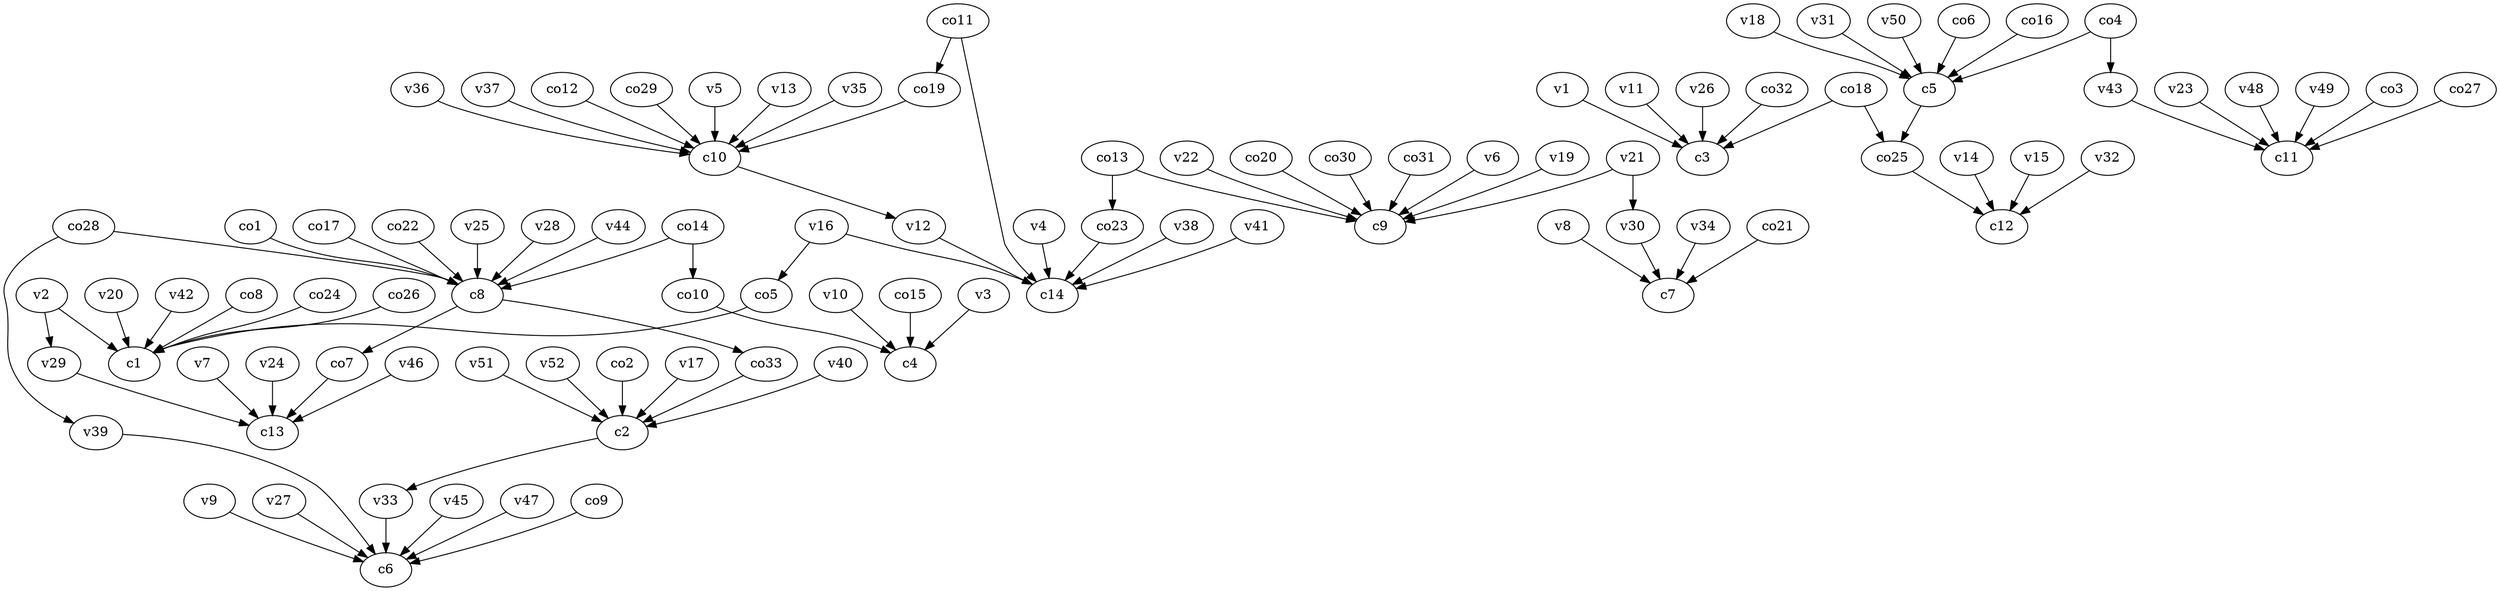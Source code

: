 strict digraph  {
c1;
c2;
c3;
c4;
c5;
c6;
c7;
c8;
c9;
c10;
c11;
c12;
c13;
c14;
v1;
v2;
v3;
v4;
v5;
v6;
v7;
v8;
v9;
v10;
v11;
v12;
v13;
v14;
v15;
v16;
v17;
v18;
v19;
v20;
v21;
v22;
v23;
v24;
v25;
v26;
v27;
v28;
v29;
v30;
v31;
v32;
v33;
v34;
v35;
v36;
v37;
v38;
v39;
v40;
v41;
v42;
v43;
v44;
v45;
v46;
v47;
v48;
v49;
v50;
v51;
v52;
co1;
co2;
co3;
co4;
co5;
co6;
co7;
co8;
co9;
co10;
co11;
co12;
co13;
co14;
co15;
co16;
co17;
co18;
co19;
co20;
co21;
co22;
co23;
co24;
co25;
co26;
co27;
co28;
co29;
co30;
co31;
co32;
co33;
c2 -> v33  [weight=1];
c5 -> co25  [weight=1];
c8 -> co33  [weight=1];
c8 -> co7  [weight=1];
c10 -> v12  [weight=1];
v1 -> c3  [weight=1];
v2 -> c1  [weight=1];
v2 -> v29  [weight=1];
v3 -> c4  [weight=1];
v4 -> c14  [weight=1];
v5 -> c10  [weight=1];
v6 -> c9  [weight=1];
v7 -> c13  [weight=1];
v8 -> c7  [weight=1];
v9 -> c6  [weight=1];
v10 -> c4  [weight=1];
v11 -> c3  [weight=1];
v12 -> c14  [weight=1];
v13 -> c10  [weight=1];
v14 -> c12  [weight=1];
v15 -> c12  [weight=1];
v16 -> c14  [weight=1];
v16 -> co5  [weight=1];
v17 -> c2  [weight=1];
v18 -> c5  [weight=1];
v19 -> c9  [weight=1];
v20 -> c1  [weight=1];
v21 -> c9  [weight=1];
v21 -> v30  [weight=1];
v22 -> c9  [weight=1];
v23 -> c11  [weight=1];
v24 -> c13  [weight=1];
v25 -> c8  [weight=1];
v26 -> c3  [weight=1];
v27 -> c6  [weight=1];
v28 -> c8  [weight=1];
v29 -> c13  [weight=1];
v30 -> c7  [weight=1];
v31 -> c5  [weight=1];
v32 -> c12  [weight=1];
v33 -> c6  [weight=1];
v34 -> c7  [weight=1];
v35 -> c10  [weight=1];
v36 -> c10  [weight=1];
v37 -> c10  [weight=1];
v38 -> c14  [weight=1];
v39 -> c6  [weight=1];
v40 -> c2  [weight=1];
v41 -> c14  [weight=1];
v42 -> c1  [weight=1];
v43 -> c11  [weight=1];
v44 -> c8  [weight=1];
v45 -> c6  [weight=1];
v46 -> c13  [weight=1];
v47 -> c6  [weight=1];
v48 -> c11  [weight=1];
v49 -> c11  [weight=1];
v50 -> c5  [weight=1];
v51 -> c2  [weight=1];
v52 -> c2  [weight=1];
co1 -> c8  [weight=1];
co2 -> c2  [weight=1];
co3 -> c11  [weight=1];
co4 -> c5  [weight=1];
co4 -> v43  [weight=1];
co5 -> c1  [weight=1];
co6 -> c5  [weight=1];
co7 -> c13  [weight=1];
co8 -> c1  [weight=1];
co9 -> c6  [weight=1];
co10 -> c4  [weight=1];
co11 -> c14  [weight=1];
co11 -> co19  [weight=1];
co12 -> c10  [weight=1];
co13 -> c9  [weight=1];
co13 -> co23  [weight=1];
co14 -> c8  [weight=1];
co14 -> co10  [weight=1];
co15 -> c4  [weight=1];
co16 -> c5  [weight=1];
co17 -> c8  [weight=1];
co18 -> c3  [weight=1];
co18 -> co25  [weight=1];
co19 -> c10  [weight=1];
co20 -> c9  [weight=1];
co21 -> c7  [weight=1];
co22 -> c8  [weight=1];
co23 -> c14  [weight=1];
co24 -> c1  [weight=1];
co25 -> c12  [weight=1];
co26 -> c1  [weight=1];
co27 -> c11  [weight=1];
co28 -> c8  [weight=1];
co28 -> v39  [weight=1];
co29 -> c10  [weight=1];
co30 -> c9  [weight=1];
co31 -> c9  [weight=1];
co32 -> c3  [weight=1];
co33 -> c2  [weight=1];
}
